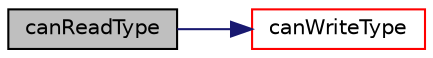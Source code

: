 digraph "canReadType"
{
  bgcolor="transparent";
  edge [fontname="Helvetica",fontsize="10",labelfontname="Helvetica",labelfontsize="10"];
  node [fontname="Helvetica",fontsize="10",shape=record];
  rankdir="LR";
  Node1 [label="canReadType",height=0.2,width=0.4,color="black", fillcolor="grey75", style="filled", fontcolor="black"];
  Node1 -> Node2 [color="midnightblue",fontsize="10",style="solid",fontname="Helvetica"];
  Node2 [label="canWriteType",height=0.2,width=0.4,color="red",URL="$a00699.html#a97b4b9e1eceb26c001734f4bb5a75c33",tooltip="Can we write this file format type? "];
}
